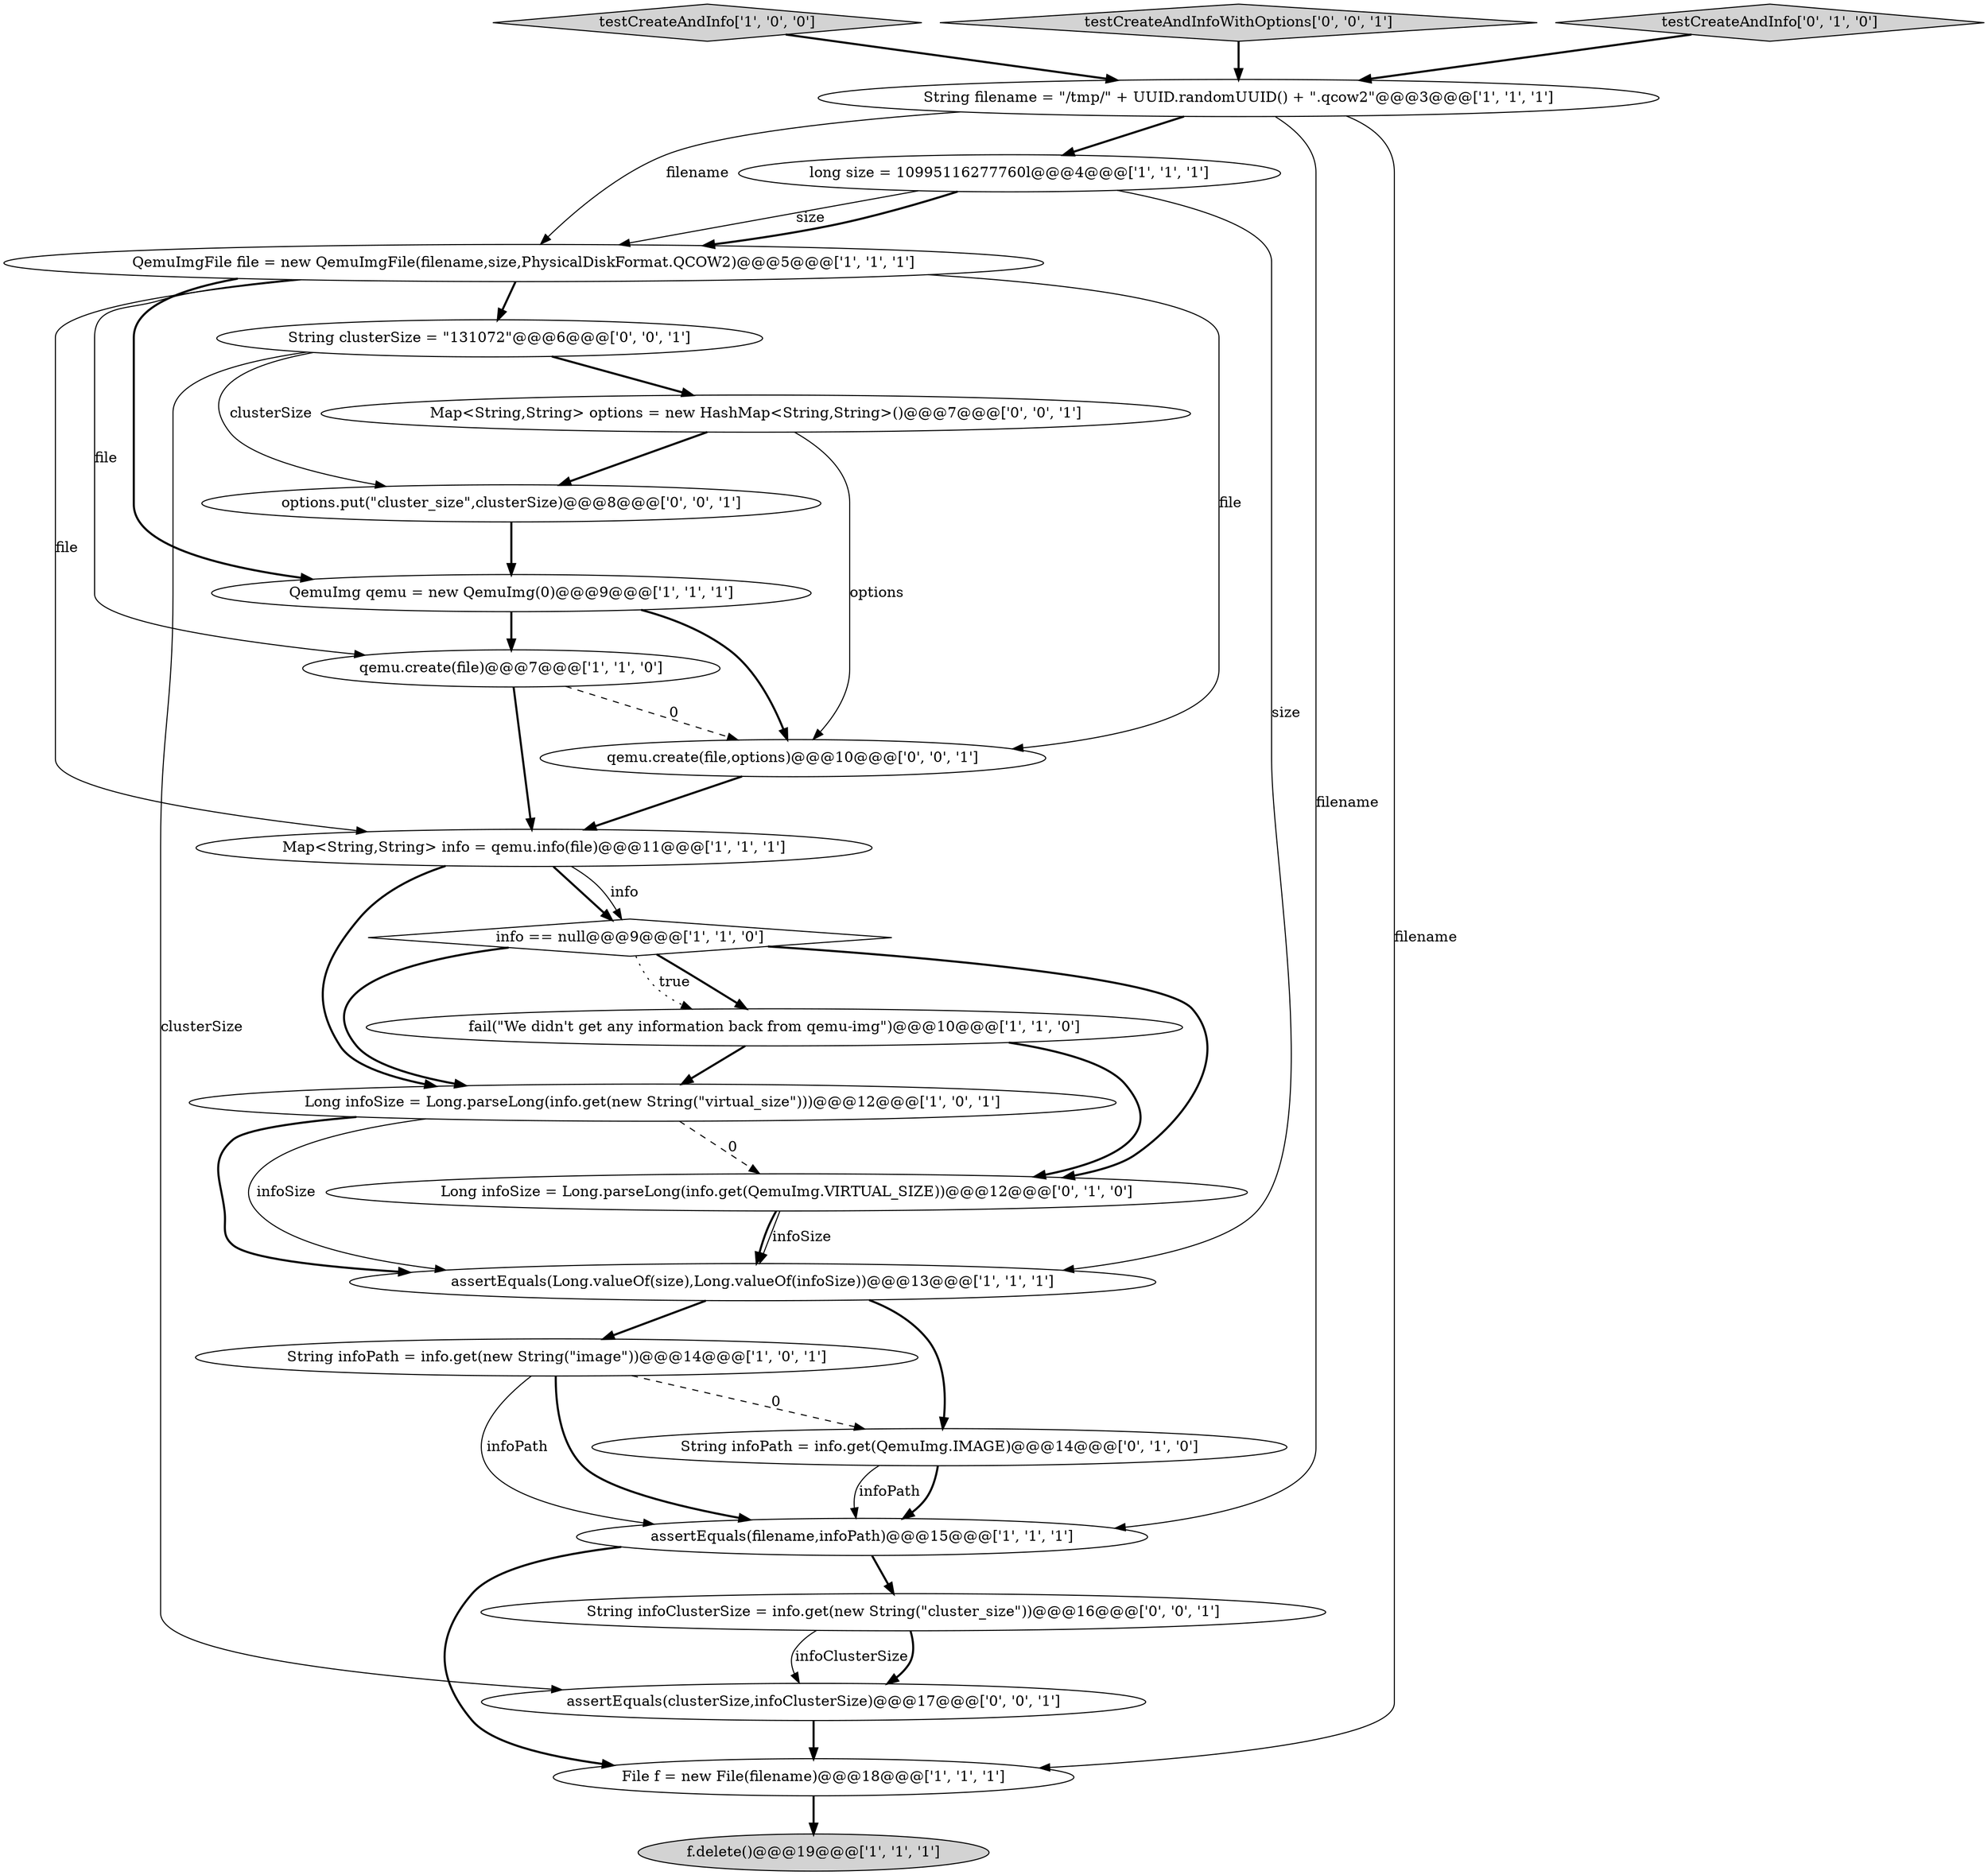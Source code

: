 digraph {
18 [style = filled, label = "assertEquals(clusterSize,infoClusterSize)@@@17@@@['0', '0', '1']", fillcolor = white, shape = ellipse image = "AAA0AAABBB3BBB"];
23 [style = filled, label = "qemu.create(file,options)@@@10@@@['0', '0', '1']", fillcolor = white, shape = ellipse image = "AAA0AAABBB3BBB"];
3 [style = filled, label = "String infoPath = info.get(new String(\"image\"))@@@14@@@['1', '0', '1']", fillcolor = white, shape = ellipse image = "AAA0AAABBB1BBB"];
4 [style = filled, label = "Long infoSize = Long.parseLong(info.get(new String(\"virtual_size\")))@@@12@@@['1', '0', '1']", fillcolor = white, shape = ellipse image = "AAA0AAABBB1BBB"];
7 [style = filled, label = "testCreateAndInfo['1', '0', '0']", fillcolor = lightgray, shape = diamond image = "AAA0AAABBB1BBB"];
1 [style = filled, label = "QemuImgFile file = new QemuImgFile(filename,size,PhysicalDiskFormat.QCOW2)@@@5@@@['1', '1', '1']", fillcolor = white, shape = ellipse image = "AAA0AAABBB1BBB"];
14 [style = filled, label = "qemu.create(file)@@@7@@@['1', '1', '0']", fillcolor = white, shape = ellipse image = "AAA0AAABBB1BBB"];
22 [style = filled, label = "testCreateAndInfoWithOptions['0', '0', '1']", fillcolor = lightgray, shape = diamond image = "AAA0AAABBB3BBB"];
11 [style = filled, label = "fail(\"We didn't get any information back from qemu-img\")@@@10@@@['1', '1', '0']", fillcolor = white, shape = ellipse image = "AAA0AAABBB1BBB"];
20 [style = filled, label = "String infoClusterSize = info.get(new String(\"cluster_size\"))@@@16@@@['0', '0', '1']", fillcolor = white, shape = ellipse image = "AAA0AAABBB3BBB"];
10 [style = filled, label = "File f = new File(filename)@@@18@@@['1', '1', '1']", fillcolor = white, shape = ellipse image = "AAA0AAABBB1BBB"];
0 [style = filled, label = "QemuImg qemu = new QemuImg(0)@@@9@@@['1', '1', '1']", fillcolor = white, shape = ellipse image = "AAA0AAABBB1BBB"];
9 [style = filled, label = "long size = 10995116277760l@@@4@@@['1', '1', '1']", fillcolor = white, shape = ellipse image = "AAA0AAABBB1BBB"];
5 [style = filled, label = "info == null@@@9@@@['1', '1', '0']", fillcolor = white, shape = diamond image = "AAA0AAABBB1BBB"];
2 [style = filled, label = "Map<String,String> info = qemu.info(file)@@@11@@@['1', '1', '1']", fillcolor = white, shape = ellipse image = "AAA0AAABBB1BBB"];
17 [style = filled, label = "Long infoSize = Long.parseLong(info.get(QemuImg.VIRTUAL_SIZE))@@@12@@@['0', '1', '0']", fillcolor = white, shape = ellipse image = "AAA1AAABBB2BBB"];
15 [style = filled, label = "testCreateAndInfo['0', '1', '0']", fillcolor = lightgray, shape = diamond image = "AAA0AAABBB2BBB"];
16 [style = filled, label = "String infoPath = info.get(QemuImg.IMAGE)@@@14@@@['0', '1', '0']", fillcolor = white, shape = ellipse image = "AAA1AAABBB2BBB"];
6 [style = filled, label = "assertEquals(Long.valueOf(size),Long.valueOf(infoSize))@@@13@@@['1', '1', '1']", fillcolor = white, shape = ellipse image = "AAA0AAABBB1BBB"];
12 [style = filled, label = "f.delete()@@@19@@@['1', '1', '1']", fillcolor = lightgray, shape = ellipse image = "AAA0AAABBB1BBB"];
19 [style = filled, label = "String clusterSize = \"131072\"@@@6@@@['0', '0', '1']", fillcolor = white, shape = ellipse image = "AAA0AAABBB3BBB"];
24 [style = filled, label = "options.put(\"cluster_size\",clusterSize)@@@8@@@['0', '0', '1']", fillcolor = white, shape = ellipse image = "AAA0AAABBB3BBB"];
8 [style = filled, label = "String filename = \"/tmp/\" + UUID.randomUUID() + \".qcow2\"@@@3@@@['1', '1', '1']", fillcolor = white, shape = ellipse image = "AAA0AAABBB1BBB"];
13 [style = filled, label = "assertEquals(filename,infoPath)@@@15@@@['1', '1', '1']", fillcolor = white, shape = ellipse image = "AAA0AAABBB1BBB"];
21 [style = filled, label = "Map<String,String> options = new HashMap<String,String>()@@@7@@@['0', '0', '1']", fillcolor = white, shape = ellipse image = "AAA0AAABBB3BBB"];
23->2 [style = bold, label=""];
4->6 [style = bold, label=""];
1->14 [style = solid, label="file"];
4->6 [style = solid, label="infoSize"];
11->4 [style = bold, label=""];
1->2 [style = solid, label="file"];
20->18 [style = solid, label="infoClusterSize"];
7->8 [style = bold, label=""];
8->9 [style = bold, label=""];
2->4 [style = bold, label=""];
22->8 [style = bold, label=""];
5->11 [style = dotted, label="true"];
3->13 [style = solid, label="infoPath"];
3->16 [style = dashed, label="0"];
2->5 [style = bold, label=""];
9->6 [style = solid, label="size"];
20->18 [style = bold, label=""];
8->1 [style = solid, label="filename"];
17->6 [style = solid, label="infoSize"];
4->17 [style = dashed, label="0"];
21->24 [style = bold, label=""];
11->17 [style = bold, label=""];
24->0 [style = bold, label=""];
16->13 [style = bold, label=""];
3->13 [style = bold, label=""];
5->4 [style = bold, label=""];
9->1 [style = solid, label="size"];
10->12 [style = bold, label=""];
5->17 [style = bold, label=""];
6->16 [style = bold, label=""];
0->23 [style = bold, label=""];
19->21 [style = bold, label=""];
8->10 [style = solid, label="filename"];
17->6 [style = bold, label=""];
5->11 [style = bold, label=""];
18->10 [style = bold, label=""];
1->23 [style = solid, label="file"];
6->3 [style = bold, label=""];
19->18 [style = solid, label="clusterSize"];
21->23 [style = solid, label="options"];
1->19 [style = bold, label=""];
14->2 [style = bold, label=""];
19->24 [style = solid, label="clusterSize"];
13->20 [style = bold, label=""];
13->10 [style = bold, label=""];
0->14 [style = bold, label=""];
8->13 [style = solid, label="filename"];
14->23 [style = dashed, label="0"];
15->8 [style = bold, label=""];
9->1 [style = bold, label=""];
2->5 [style = solid, label="info"];
16->13 [style = solid, label="infoPath"];
1->0 [style = bold, label=""];
}
